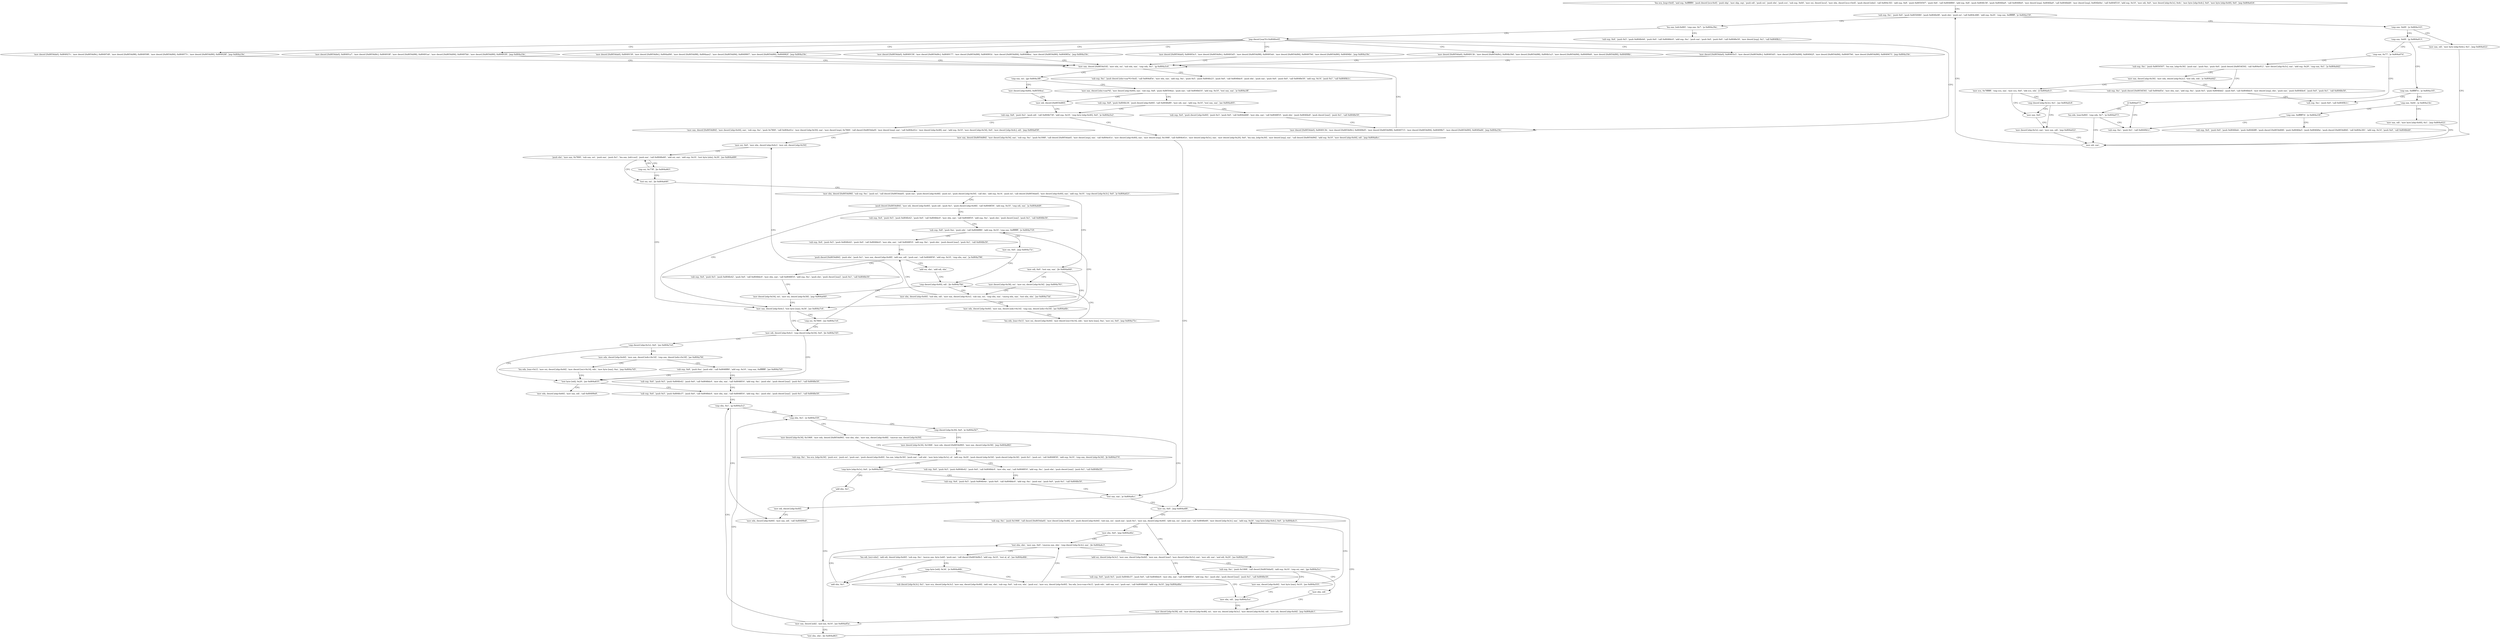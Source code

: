 digraph "func" {
"134520737" [label = "'lea ecx, [esp+0x4]', 'and esp, 0xfffffff0', 'push dword [ecx-0x4]', 'push ebp', 'mov ebp, esp', 'push edi', 'push esi', 'push ebx', 'push ecx', 'sub esp, 0x64', 'mov esi, dword [ecx]', 'mov ebx, dword [ecx+0x4]', 'push dword [ebx]', 'call 0x804c5f2', 'add esp, 0x8', 'push 0x8050507', 'push 0x6', 'call 0x8048f60', 'add esp, 0x8', 'push 0x804fc58', 'push 0x804fda9', 'call 0x8048fe0', 'mov dword [esp], 0x804fda9', 'call 0x8048dd0', 'mov dword [esp], 0x804b64e', 'call 0x804f510', 'add esp, 0x10', 'mov edi, 0x0', 'mov dword [ebp-0x3c], 0x4c', 'mov byte [ebp-0x4c], 0x0', 'mov byte [ebp-0x40], 0x0', 'jmp 0x804a024', " ]
"134520868" [label = "'sub esp, 0xc', 'push 0x0', 'push 0x8050080', 'push 0x804fe08', 'push ebx', 'push esi', 'call 0x804c486', 'add esp, 0x20', 'cmp eax, 0xffffffff', 'je 0x804a159', " ]
"134521177" [label = "'lea eax, [edi-0x80]', 'cmp eax, 0x7', 'ja 0x804a39a', " ]
"134520902" [label = "'cmp eax, 0x69', 'je 0x804a143', " ]
"134521754" [label = "'sub esp, 0x4', 'push 0x5', 'push 0x804fe0d', 'push 0x0', 'call 0x8048dc0', 'add esp, 0xc', 'push eax', 'push 0x0', 'push 0x0', 'call 0x8048e50', 'mov dword [esp], 0x1', 'call 0x8049b1c', " ]
"134521189" [label = "'jmp dword [eax*4+0x804fee0]', " ]
"134521155" [label = "'mov eax, edi', 'mov byte [ebp-0x4c], 0x1', 'jmp 0x804a022', " ]
"134520911" [label = "'cmp eax, 0x69', 'jg 0x804a013', " ]
"134521196" [label = "'mov dword [0x8054da0], 0x804913b', 'mov dword [0x8054d9c], 0x804b39d', 'mov dword [0x8054d98], 0x804b1a3', 'mov dword [0x8054d94], 0x80499d4', 'mov dword [0x8054d90], 0x804998c', " ]
"134521369" [label = "'mov dword [0x8054da0], 0x804913b', 'mov dword [0x8054d9c], 0x80496d5', 'mov dword [0x8054d98], 0x8049715', 'mov dword [0x8054d94], 0x80499b7', 'mov dword [0x8054d90], 0x8049a66', 'jmp 0x804a19e', " ]
"134521424" [label = "'mov dword [0x8054da0], 0x8049158', 'mov dword [0x8054d9c], 0x804ad94', 'mov dword [0x8054d98], 0x804aae2', 'mov dword [0x8054d94], 0x8049907', 'mov dword [0x8054d90], 0x804982f', 'jmp 0x804a19e', " ]
"134521479" [label = "'mov dword [0x8054da0], 0x8049158', 'mov dword [0x8054d9c], 0x8049177', 'mov dword [0x8054d98], 0x804991b', 'mov dword [0x8054d94], 0x80498ea', 'mov dword [0x8054d90], 0x804985a', 'jmp 0x804a19e', " ]
"134521534" [label = "'mov dword [0x8054da0], 0x80491a7', 'mov dword [0x8054d9c], 0x804918f', 'mov dword [0x8054d98], 0x80491ae', 'mov dword [0x8054d94], 0x80497bb', 'mov dword [0x8054d90], 0x80491f0', 'jmp 0x804a19e', " ]
"134521589" [label = "'mov dword [0x8054da0], 0x80493e3', 'mov dword [0x8054d9c], 0x80493d5', 'mov dword [0x8054d98], 0x80493eb', 'mov dword [0x8054d94], 0x804979d', 'mov dword [0x8054d90], 0x80494fe', 'jmp 0x804a19e', " ]
"134521644" [label = "'mov dword [0x8054da0], 0x80493e3', 'mov dword [0x8054d9c], 0x80493d5', 'mov dword [0x8054d98], 0x804942f', 'mov dword [0x8054d94], 0x804979d', 'mov dword [0x8054d90], 0x8049473', 'jmp 0x804a19e', " ]
"134521699" [label = "'mov dword [0x8054da0], 0x804927c', 'mov dword [0x8054d9c], 0x80497d9', 'mov dword [0x8054d98], 0x8049598', 'mov dword [0x8054d94], 0x804977c', 'mov dword [0x8054d90], 0x804928f', 'jmp 0x804a19e', " ]
"134520866" [label = "'mov edi, eax', " ]
"134520851" [label = "'cmp eax, 0x77', 'je 0x804a07d', " ]
"134520916" [label = "'cmp eax, 0xffffff7e', 'je 0x804a105', " ]
"134521246" [label = "'mov eax, dword [0x8054d18]', 'mov edx, esi', 'sub edx, eax', 'cmp edx, 0x1', 'jg 0x804a3c4', " ]
"134520957" [label = "'sub esp, 0xc', 'push 0x8050507', 'lea eax, [ebp-0x30]', 'push eax', 'push 0xa', 'push 0x0', 'push dword [0x8054f30]', 'call 0x804e912', 'mov dword [ebp-0x3c], eax', 'add esp, 0x20', 'cmp eax, 0x1', 'ja 0x804a0d2', " ]
"134520856" [label = "'jl 0x804a073', " ]
"134521093" [label = "'sub esp, 0xc', 'push 0x0', 'call 0x8049b1c', " ]
"134520927" [label = "'cmp eax, 0x64', 'je 0x804a14e', " ]
"134521796" [label = "'sub esp, 0xc', 'push dword [ebx+eax*4+0x4]', 'call 0x804df3e', 'mov ebx, eax', 'add esp, 0xc', 'push 0x5', 'push 0x804fe23', 'push 0x0', 'call 0x8048dc0', 'push ebx', 'push eax', 'push 0x0', 'push 0x0', 'call 0x8048e50', 'add esp, 0x14', 'push 0x1', 'call 0x8049b1c', " ]
"134521264" [label = "'cmp eax, esi', 'jge 0x804a3f8', " ]
"134521848" [label = "'mov dword [ebp-0x60], 0x80504ea', " ]
"134521272" [label = "'mov eax, dword [ebx+eax*4]', 'mov dword [ebp-0x60], eax', 'sub esp, 0x8', 'push 0x80504ea', 'push eax', 'call 0x8048d10', 'add esp, 0x10', 'test eax, eax', 'je 0x804a3ff', " ]
"134521042" [label = "'sub esp, 0xc', 'push dword [0x8054f30]', 'call 0x804df3e', 'mov ebx, eax', 'add esp, 0xc', 'push 0x5', 'push 0x804fdd2', 'push 0x0', 'call 0x8048dc0', 'mov dword [esp], ebx', 'push eax', 'push 0x804fde4', 'push 0x0', 'push 0x1', 'call 0x8048e50', " ]
"134520995" [label = "'mov eax, dword [ebp-0x30]', 'mov edx, dword [ebp-0x2c]', 'test edx, edx', 'js 0x804a0d2', " ]
"134520947" [label = "'sub esp, 0xc', 'push 0x1', 'call 0x8049b1c', " ]
"134520858" [label = "'lea edx, [eax-0x80]', 'cmp edx, 0x7', 'ja 0x804a073', " ]
"134521166" [label = "'mov eax, edi', 'mov byte [ebp-0x40], 0x1', 'jmp 0x804a022', " ]
"134520936" [label = "'cmp eax, 0xffffff7d', 'je 0x804a10f', " ]
"134521855" [label = "'mov edi, dword [0x8054d80]', " ]
"134521303" [label = "'sub esp, 0x8', 'push 0x804fe34', 'push dword [ebp-0x60]', 'call 0x8048df0', 'mov edi, eax', 'add esp, 0x10', 'test eax, eax', 'jne 0x804a405', " ]
"134521005" [label = "'mov ecx, 0x7fffffff', 'cmp ecx, eax', 'mov ecx, 0x0', 'sbb ecx, edx', 'jl 0x804a0c3', " ]
"134521103" [label = "'sub esp, 0x4', 'push 0x0', 'push 0x804fdeb', 'push 0x804fdf8', 'push dword [0x8054d08]', 'push 0x804fda5', 'push 0x804fd0a', 'push dword [0x8054d84]', 'call 0x804e381', 'add esp, 0x14', 'push 0x0', 'call 0x8048eb0', " ]
"134522338" [label = "'mov eax, dword [0x8054d84]', 'mov dword [ebp-0x44], eax', 'sub esp, 0xc', 'push 0x7800', 'call 0x804e41e', 'mov dword [ebp-0x50], eax', 'mov dword [esp], 0x7800', 'call dword [0x8054da0]', 'mov dword [esp], eax', 'call 0x804e41e', 'mov dword [ebp-0x48], eax', 'add esp, 0x10', 'mov dword [ebp-0x54], 0x0', 'mov dword [ebp-0x4c], edi', 'jmp 0x804a658', " ]
"134522456" [label = "'mov esi, 0x0', 'mov ebx, dword [ebp-0x4c]', 'mov edi, dword [ebp-0x50]', " ]
"134521885" [label = "'mov eax, dword [0x8054d84]', 'mov dword [ebp-0x54], eax', 'sub esp, 0xc', 'push 0x1068', 'call dword [0x8054da0]', 'mov dword [esp], eax', 'call 0x804e41e', 'mov dword [ebp-0x40], eax', 'mov dword [esp], 0x1068', 'call 0x804e41e', 'mov dword [ebp-0x5c], eax', 'mov dword [ebp-0x20], 0x0', 'lea eax, [ebp-0x30]', 'mov dword [esp], eax', 'call dword [0x8054d94]', 'add esp, 0x10', 'mov dword [ebp-0x44], edi', 'jmp 0x804a8cc', " ]
"134523084" [label = "'mov esi, 0x0', 'jmp 0x804a4f6', " ]
"134521861" [label = "'sub esp, 0x8', 'push 0x2', 'push edi', 'call 0x804b730', 'add esp, 0x10', 'cmp byte [ebp-0x40], 0x0', 'je 0x804a5e2', " ]
"134521332" [label = "'sub esp, 0x4', 'push dword [ebp-0x60]', 'push 0x3', 'push 0x0', 'call 0x804dd68', 'mov ebx, eax', 'call 0x8048f10', 'push ebx', 'push 0x804fde8', 'push dword [eax]', 'push 0x1', 'call 0x8048e50', " ]
"134521027" [label = "'mov eax, 0x0', " ]
"134521021" [label = "'cmp dword [ebp-0x3c], 0x1', 'jne 0x804a0c8', " ]
"134522467" [label = "'push ebx', 'mov eax, 0x7800', 'sub eax, esi', 'push eax', 'push 0x1', 'lea eax, [edi+esi]', 'push eax', 'call 0x8048e60', 'add esi, eax', 'add esp, 0x10', 'test byte [ebx], 0x30', 'jne 0x804a689', " ]
"134522102" [label = "'sub esp, 0xc', 'push 0x1068', 'call dword [0x8054da0]', 'mov dword [ebp-0x48], esi', 'push dword [ebp-0x44]', 'sub eax, esi', 'push eax', 'push 0x1', 'mov eax, dword [ebp-0x40]', 'add eax, esi', 'push eax', 'call 0x8048e60', 'mov dword [ebp-0x3c], eax', 'add esp, 0x20', 'cmp byte [ebp-0x4c], 0x0', 'je 0x804a4c3', " ]
"134521032" [label = "'mov dword [ebp-0x3c], eax', 'mov eax, edi', 'jmp 0x804a022', " ]
"134522505" [label = "'test esi, esi', 'jle 0x804a640', " ]
"134522432" [label = "'mov eax, dword [ebp-0x4c]', 'test byte [eax], 0x30', 'jne 0x804a7c6', " ]
"134522509" [label = "'mov ebx, dword [0x8054d98]', 'sub esp, 0xc', 'push esi', 'call dword [0x8054da0]', 'push eax', 'push dword [ebp-0x48]', 'push esi', 'push dword [ebp-0x50]', 'call ebx', 'add esp, 0x14', 'push esi', 'call dword [0x8054da0]', 'mov dword [ebp-0x40], eax', 'add esp, 0x10', 'cmp dword [ebp-0x3c], 0x0', 'je 0x804a621', " ]
"134522497" [label = "'cmp esi, 0x77ff', 'jle 0x804a663', " ]
"134522051" [label = "'add esi, dword [ebp-0x3c]', 'mov eax, dword [ebp-0x44]', 'mov eax, dword [eax]', 'mov dword [ebp-0x3c], eax', 'mov edi, eax', 'and edi, 0x20', 'jne 0x804a530', " ]
"134522150" [label = "'mov ebx, 0x0', 'jmp 0x804a46e', " ]
"134522822" [label = "'mov edi, dword [ebp-0x4c]', 'cmp dword [ebp-0x54], 0x0', 'jle 0x804a7d5', " ]
"134522444" [label = "'cmp esi, 0x7800', 'jne 0x804a7c6', " ]
"134522401" [label = "'push dword [0x8054d84]', 'mov edi, dword [ebp-0x40]', 'push edi', 'push 0x1', 'push dword [ebp-0x48]', 'call 0x8048f30', 'add esp, 0x10', 'cmp edi, eax', 'ja 0x804a6d9', " ]
"134522561" [label = "'mov edi, 0x0', 'test eax, eax', 'jle 0x804a640', " ]
"134522160" [label = "'sub esp, 0x4', 'push 0x5', 'push 0x804fe37', 'push 0x0', 'call 0x8048dc0', 'mov ebx, eax', 'call 0x8048f10', 'add esp, 0xc', 'push ebx', 'push dword [eax]', 'push 0x1', 'call 0x8048e50', " ]
"134522069" [label = "'sub esp, 0xc', 'push 0x1068', 'call dword [0x8054da0]', 'add esp, 0x10', 'cmp esi, eax', 'jge 0x804a5cc', " ]
"134521966" [label = "'test ebx, ebx', 'mov eax, 0x0', 'cmovns eax, ebx', 'cmp dword [ebp-0x3c], eax', 'jle 0x804a4c3', " ]
"134522837" [label = "'test byte [edi], 0x20', 'jne 0x804a835', " ]
"134522831" [label = "'cmp dword [ebp-0x3c], 0x0', 'jne 0x804a7e4', " ]
"134522585" [label = "'sub esp, 0x4', 'push 0x5', 'push 0x804fe42', 'push 0x0', 'call 0x8048dc0', 'mov ebx, eax', 'call 0x8048f10', 'add esp, 0xc', 'push ebx', 'push dword [eax]', 'push 0x1', 'call 0x8048e50', " ]
"134522574" [label = "'mov dword [ebp-0x58], esi', 'mov esi, dword [ebp-0x54]', 'jmp 0x804a761', " ]
"134522197" [label = "'mov ebx, edi', 'jmp 0x804a5ce', " ]
"134522316" [label = "'mov ebx, edi', " ]
"134522094" [label = "'mov eax, dword [ebp-0x44]', 'test byte [eax], 0x10', 'jne 0x804a555', " ]
"134521981" [label = "'lea edi, [esi+ebx]', 'add edi, dword [ebp-0x40]', 'sub esp, 0xc', 'movsx eax, byte [edi]', 'push eax', 'call dword [0x8054d9c]', 'add esp, 0x10', 'test al, al', 'jne 0x804a46b', " ]
"134522933" [label = "'sub esp, 0x4', 'push 0x5', 'push 0x804fe37', 'push 0x0', 'call 0x8048dc0', 'mov ebx, eax', 'call 0x8048f10', 'add esp, 0xc', 'push ebx', 'push dword [eax]', 'push 0x1', 'call 0x8048e50', " ]
"134522842" [label = "'mov edx, dword [ebp-0x60]', 'mov eax, edi', 'call 0x80499e8', " ]
"134522852" [label = "'mov edx, dword [ebp-0x44]', 'mov eax, dword [edx+0x14]', 'cmp eax, dword [edx+0x18]', 'jae 0x804a7fd', " ]
"134522622" [label = "'sub esp, 0x8', 'push 0xa', 'push edx', 'call 0x8048f80', 'add esp, 0x10', 'cmp eax, 0xffffffff', 'je 0x804a718', " ]
"134522721" [label = "'mov ebx, dword [ebp-0x40]', 'sub ebx, edi', 'mov eax, dword [ebp-0x3c]', 'sub eax, esi', 'cmp ebx, eax', 'cmovg ebx, eax', 'test ebx, ebx', 'jne 0x804a73d', " ]
"134522318" [label = "'mov dword [ebp-0x58], edi', 'mov dword [ebp-0x48], esi', 'mov esi, dword [ebp-0x5c]', 'mov dword [ebp-0x50], edi', 'mov edi, dword [ebp-0x44]', 'jmp 0x804a8c1', " ]
"134523073" [label = "'mov eax, dword [edi]', 'and eax, 0x10', 'jne 0x804a85a', " ]
"134521963" [label = "'add ebx, 0x1', " ]
"134522007" [label = "'cmp byte [edi], 0x3d', 'je 0x804a46b', " ]
"134522970" [label = "'cmp ebx, 0x1', 'jg 0x804a5c2', " ]
"134522877" [label = "'sub esp, 0x8', 'push 0xa', 'push edx', 'call 0x8048f80', 'add esp, 0x10', 'cmp eax, 0xffffffff', 'jne 0x804a7d5', " ]
"134522863" [label = "'lea edx, [eax+0x1]', 'mov esi, dword [ebp-0x44]', 'mov dword [esi+0x14], edx', 'mov byte [eax], 0xa', 'jmp 0x804a7d5', " ]
"134522648" [label = "'sub esp, 0x4', 'push 0x5', 'push 0x804fe42', 'push 0x0', 'call 0x8048dc0', 'mov ebx, eax', 'call 0x8048f10', 'add esp, 0xc', 'push ebx', 'push dword [eax]', 'push 0x1', 'call 0x8048e50', " ]
"134522685" [label = "'push dword [0x8054d84]', 'push ebx', 'push 0x1', 'mov eax, dword [ebp-0x48]', 'add eax, edi', 'push eax', 'call 0x8048f30', 'add esp, 0x10', 'cmp ebx, eax', 'ja 0x804a796', " ]
"134522641" [label = "'mov esi, 0x0', 'jmp 0x804a75c', " ]
"134522716" [label = "'cmp dword [ebp-0x40], edi', 'jle 0x804a7bb', " ]
"134522740" [label = "'mov edx, dword [ebp-0x44]', 'mov eax, dword [edx+0x14]', 'cmp eax, dword [edx+0x18]', 'jae 0x804a6fe', " ]
"134523080" [label = "'test ebx, ebx', 'jle 0x804a863', " ]
"134522012" [label = "'sub dword [ebp-0x3c], 0x1', 'mov ecx, dword [ebp-0x3c]', 'mov eax, dword [ebp-0x48]', 'add eax, ebx', 'sub esp, 0x4', 'sub ecx, ebx', 'push ecx', 'mov ecx, dword [ebp-0x40]', 'lea edx, [ecx+eax+0x1]', 'push edx', 'add eax, ecx', 'push eax', 'call 0x8048d40', 'add esp, 0x10', 'jmp 0x804a46e', " ]
"134522306" [label = "'mov edx, dword [ebp-0x60]', 'mov eax, edi', 'call 0x80499e8', " ]
"134522979" [label = "'cmp ebx, 0x1', 'je 0x804a559', " ]
"134522201" [label = "'cmp dword [ebp-0x30], 0x0', 'je 0x804a5b7', " ]
"134522988" [label = "'mov dword [ebp-0x34], 0x1068', 'mov edx, dword [0x8054d90]', 'test ebx, ebx', 'mov eax, dword [ebp-0x48]', 'cmovne eax, dword [ebp-0x50]', " ]
"134522896" [label = "'sub esp, 0x4', 'push 0x5', 'push 0x804fe42', 'push 0x0', 'call 0x8048dc0', 'mov ebx, eax', 'call 0x8048f10', 'add esp, 0xc', 'push ebx', 'push dword [eax]', 'push 0x1', 'call 0x8048e50', " ]
"134522774" [label = "'sub esp, 0x4', 'push 0x5', 'push 0x804fe42', 'push 0x0', 'call 0x8048dc0', 'mov ebx, eax', 'call 0x8048f10', 'add esp, 0xc', 'push ebx', 'push dword [eax]', 'push 0x1', 'call 0x8048e50', " ]
"134522811" [label = "'mov dword [ebp-0x54], esi', 'mov esi, dword [ebp-0x58]', 'jmp 0x804a640', " ]
"134522712" [label = "'add esi, ebx', 'add edi, ebx', " ]
"134522755" [label = "'lea edx, [eax+0x1]', 'mov esi, dword [ebp-0x44]', 'mov dword [esi+0x14], edx', 'mov byte [eax], 0xa', 'mov esi, 0x0', 'jmp 0x804a75c', " ]
"134522295" [label = "'test eax, eax', 'je 0x804a8cc', " ]
"134522207" [label = "'mov dword [ebp-0x34], 0x1068', 'mov edx, dword [0x8054d90]', 'mov eax, dword [ebp-0x58]', 'jmp 0x804a882', " ]
"134523010" [label = "'sub esp, 0xc', 'lea ecx, [ebp-0x34]', 'push ecx', 'push esi', 'push eax', 'push dword [ebp-0x40]', 'lea eax, [ebp-0x30]', 'push eax', 'call edx', 'mov byte [ebp-0x3c], al', 'add esp, 0x20', 'push dword [ebp-0x54]', 'push dword [ebp-0x34]', 'push 0x1', 'push esi', 'call 0x8048f30', 'add esp, 0x10', 'cmp eax, dword [ebp-0x34]', 'jb 0x804a574', " ]
"134522303" [label = "'mov edi, dword [ebp-0x44]', " ]
"134522228" [label = "'sub esp, 0x4', 'push 0x5', 'push 0x804fe42', 'push 0x0', 'call 0x8048dc0', 'mov ebx, eax', 'call 0x8048f10', 'add esp, 0xc', 'push ebx', 'push dword [eax]', 'push 0x1', 'call 0x8048e50', " ]
"134522265" [label = "'sub esp, 0x4', 'push 0x5', 'push 0x804fe4e', 'push 0x0', 'call 0x8048dc0', 'add esp, 0xc', 'push eax', 'push 0x0', 'push 0x1', 'call 0x8048e50', " ]
"134523060" [label = "'cmp byte [ebp-0x3c], 0x0', 'je 0x804a599', " ]
"134523070" [label = "'add ebx, 0x1', " ]
"134520737" -> "134520868" [ label = "CFG" ]
"134520868" -> "134521177" [ label = "CFG" ]
"134520868" -> "134520902" [ label = "CFG" ]
"134521177" -> "134521754" [ label = "CFG" ]
"134521177" -> "134521189" [ label = "CFG" ]
"134520902" -> "134521155" [ label = "CFG" ]
"134520902" -> "134520911" [ label = "CFG" ]
"134521189" -> "134521196" [ label = "CFG" ]
"134521189" -> "134521369" [ label = "CFG" ]
"134521189" -> "134521424" [ label = "CFG" ]
"134521189" -> "134521479" [ label = "CFG" ]
"134521189" -> "134521534" [ label = "CFG" ]
"134521189" -> "134521589" [ label = "CFG" ]
"134521189" -> "134521644" [ label = "CFG" ]
"134521189" -> "134521699" [ label = "CFG" ]
"134521155" -> "134520866" [ label = "CFG" ]
"134520911" -> "134520851" [ label = "CFG" ]
"134520911" -> "134520916" [ label = "CFG" ]
"134521196" -> "134521246" [ label = "CFG" ]
"134521369" -> "134521246" [ label = "CFG" ]
"134521424" -> "134521246" [ label = "CFG" ]
"134521479" -> "134521246" [ label = "CFG" ]
"134521534" -> "134521246" [ label = "CFG" ]
"134521589" -> "134521246" [ label = "CFG" ]
"134521644" -> "134521246" [ label = "CFG" ]
"134521699" -> "134521246" [ label = "CFG" ]
"134520866" -> "134520868" [ label = "CFG" ]
"134520851" -> "134520957" [ label = "CFG" ]
"134520851" -> "134520856" [ label = "CFG" ]
"134520916" -> "134521093" [ label = "CFG" ]
"134520916" -> "134520927" [ label = "CFG" ]
"134521246" -> "134521796" [ label = "CFG" ]
"134521246" -> "134521264" [ label = "CFG" ]
"134520957" -> "134521042" [ label = "CFG" ]
"134520957" -> "134520995" [ label = "CFG" ]
"134520856" -> "134520947" [ label = "CFG" ]
"134520856" -> "134520858" [ label = "CFG" ]
"134520927" -> "134521166" [ label = "CFG" ]
"134520927" -> "134520936" [ label = "CFG" ]
"134521264" -> "134521848" [ label = "CFG" ]
"134521264" -> "134521272" [ label = "CFG" ]
"134521848" -> "134521855" [ label = "CFG" ]
"134521272" -> "134521855" [ label = "CFG" ]
"134521272" -> "134521303" [ label = "CFG" ]
"134521042" -> "134521093" [ label = "CFG" ]
"134520995" -> "134521042" [ label = "CFG" ]
"134520995" -> "134521005" [ label = "CFG" ]
"134520858" -> "134520947" [ label = "CFG" ]
"134520858" -> "134520866" [ label = "CFG" ]
"134521166" -> "134520866" [ label = "CFG" ]
"134520936" -> "134521103" [ label = "CFG" ]
"134520936" -> "134520947" [ label = "CFG" ]
"134521855" -> "134521861" [ label = "CFG" ]
"134521303" -> "134521861" [ label = "CFG" ]
"134521303" -> "134521332" [ label = "CFG" ]
"134521005" -> "134521027" [ label = "CFG" ]
"134521005" -> "134521021" [ label = "CFG" ]
"134522338" -> "134522456" [ label = "CFG" ]
"134522456" -> "134522467" [ label = "CFG" ]
"134521885" -> "134523084" [ label = "CFG" ]
"134523084" -> "134522102" [ label = "CFG" ]
"134521861" -> "134522338" [ label = "CFG" ]
"134521861" -> "134521885" [ label = "CFG" ]
"134521332" -> "134521369" [ label = "CFG" ]
"134521027" -> "134521032" [ label = "CFG" ]
"134521021" -> "134521032" [ label = "CFG" ]
"134521021" -> "134521027" [ label = "CFG" ]
"134522467" -> "134522505" [ label = "CFG" ]
"134522467" -> "134522497" [ label = "CFG" ]
"134522102" -> "134522051" [ label = "CFG" ]
"134522102" -> "134522150" [ label = "CFG" ]
"134521032" -> "134520866" [ label = "CFG" ]
"134522505" -> "134522432" [ label = "CFG" ]
"134522505" -> "134522509" [ label = "CFG" ]
"134522432" -> "134522822" [ label = "CFG" ]
"134522432" -> "134522444" [ label = "CFG" ]
"134522509" -> "134522401" [ label = "CFG" ]
"134522509" -> "134522561" [ label = "CFG" ]
"134522497" -> "134522467" [ label = "CFG" ]
"134522497" -> "134522505" [ label = "CFG" ]
"134522051" -> "134522160" [ label = "CFG" ]
"134522051" -> "134522069" [ label = "CFG" ]
"134522150" -> "134521966" [ label = "CFG" ]
"134522822" -> "134522837" [ label = "CFG" ]
"134522822" -> "134522831" [ label = "CFG" ]
"134522444" -> "134522822" [ label = "CFG" ]
"134522444" -> "134522456" [ label = "CFG" ]
"134522401" -> "134522585" [ label = "CFG" ]
"134522401" -> "134522432" [ label = "CFG" ]
"134522561" -> "134522432" [ label = "CFG" ]
"134522561" -> "134522574" [ label = "CFG" ]
"134522160" -> "134522197" [ label = "CFG" ]
"134522069" -> "134522316" [ label = "CFG" ]
"134522069" -> "134522094" [ label = "CFG" ]
"134521966" -> "134522051" [ label = "CFG" ]
"134521966" -> "134521981" [ label = "CFG" ]
"134522837" -> "134522933" [ label = "CFG" ]
"134522837" -> "134522842" [ label = "CFG" ]
"134522831" -> "134522852" [ label = "CFG" ]
"134522831" -> "134522837" [ label = "CFG" ]
"134522585" -> "134522622" [ label = "CFG" ]
"134522574" -> "134522721" [ label = "CFG" ]
"134522197" -> "134522318" [ label = "CFG" ]
"134522316" -> "134522318" [ label = "CFG" ]
"134522094" -> "134522197" [ label = "CFG" ]
"134522094" -> "134522102" [ label = "CFG" ]
"134521981" -> "134521963" [ label = "CFG" ]
"134521981" -> "134522007" [ label = "CFG" ]
"134522933" -> "134522970" [ label = "CFG" ]
"134522852" -> "134522877" [ label = "CFG" ]
"134522852" -> "134522863" [ label = "CFG" ]
"134522622" -> "134522648" [ label = "CFG" ]
"134522622" -> "134522641" [ label = "CFG" ]
"134522721" -> "134522685" [ label = "CFG" ]
"134522721" -> "134522740" [ label = "CFG" ]
"134522318" -> "134523073" [ label = "CFG" ]
"134523073" -> "134522970" [ label = "CFG" ]
"134523073" -> "134523080" [ label = "CFG" ]
"134521963" -> "134521966" [ label = "CFG" ]
"134522007" -> "134521963" [ label = "CFG" ]
"134522007" -> "134522012" [ label = "CFG" ]
"134522970" -> "134522306" [ label = "CFG" ]
"134522970" -> "134522979" [ label = "CFG" ]
"134522877" -> "134522837" [ label = "CFG" ]
"134522877" -> "134522896" [ label = "CFG" ]
"134522863" -> "134522837" [ label = "CFG" ]
"134522648" -> "134522685" [ label = "CFG" ]
"134522685" -> "134522774" [ label = "CFG" ]
"134522685" -> "134522712" [ label = "CFG" ]
"134522641" -> "134522716" [ label = "CFG" ]
"134522716" -> "134522811" [ label = "CFG" ]
"134522716" -> "134522721" [ label = "CFG" ]
"134522740" -> "134522622" [ label = "CFG" ]
"134522740" -> "134522755" [ label = "CFG" ]
"134523080" -> "134522979" [ label = "CFG" ]
"134523080" -> "134523084" [ label = "CFG" ]
"134522012" -> "134521966" [ label = "CFG" ]
"134522979" -> "134522201" [ label = "CFG" ]
"134522979" -> "134522988" [ label = "CFG" ]
"134522201" -> "134522295" [ label = "CFG" ]
"134522201" -> "134522207" [ label = "CFG" ]
"134522988" -> "134523010" [ label = "CFG" ]
"134522896" -> "134522933" [ label = "CFG" ]
"134522774" -> "134522811" [ label = "CFG" ]
"134522811" -> "134522432" [ label = "CFG" ]
"134522712" -> "134522716" [ label = "CFG" ]
"134522755" -> "134522716" [ label = "CFG" ]
"134522295" -> "134523084" [ label = "CFG" ]
"134522295" -> "134522303" [ label = "CFG" ]
"134522207" -> "134523010" [ label = "CFG" ]
"134523010" -> "134522228" [ label = "CFG" ]
"134523010" -> "134523060" [ label = "CFG" ]
"134522303" -> "134522306" [ label = "CFG" ]
"134522228" -> "134522265" [ label = "CFG" ]
"134522265" -> "134522295" [ label = "CFG" ]
"134523060" -> "134522265" [ label = "CFG" ]
"134523060" -> "134523070" [ label = "CFG" ]
"134523070" -> "134523073" [ label = "CFG" ]
}
